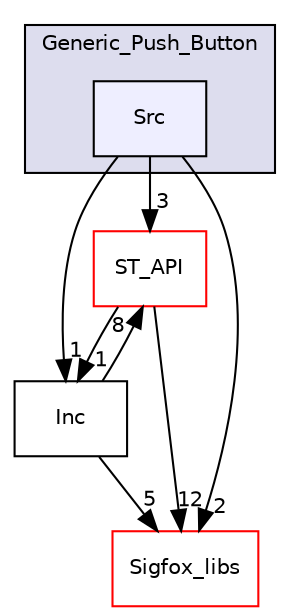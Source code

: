 digraph "C:/Generic_Push_Button/Src" {
  compound=true
  node [ fontsize="10", fontname="Helvetica"];
  edge [ labelfontsize="10", labelfontname="Helvetica"];
  subgraph clusterdir_00a68528b393d3b678ff8a9fe59ce2e1 {
    graph [ bgcolor="#ddddee", pencolor="black", label="Generic_Push_Button" fontname="Helvetica", fontsize="10", URL="dir_00a68528b393d3b678ff8a9fe59ce2e1.html"]
  dir_00c95e35d9ca96378904f8597810e51a [shape=box, label="Src", style="filled", fillcolor="#eeeeff", pencolor="black", URL="dir_00c95e35d9ca96378904f8597810e51a.html"];
  }
  dir_c4d9a9c269c47f78f32b38b2f4649794 [shape=box label="ST_API" fillcolor="white" style="filled" color="red" URL="dir_c4d9a9c269c47f78f32b38b2f4649794.html"];
  dir_71dea21847ce39c42904651b7ed91dda [shape=box label="Inc" URL="dir_71dea21847ce39c42904651b7ed91dda.html"];
  dir_1a536925bd7386c694430b43ba783044 [shape=box label="Sigfox_libs" fillcolor="white" style="filled" color="red" URL="dir_1a536925bd7386c694430b43ba783044.html"];
  dir_c4d9a9c269c47f78f32b38b2f4649794->dir_71dea21847ce39c42904651b7ed91dda [headlabel="1", labeldistance=1.5 headhref="dir_000016_000012.html"];
  dir_c4d9a9c269c47f78f32b38b2f4649794->dir_1a536925bd7386c694430b43ba783044 [headlabel="12", labeldistance=1.5 headhref="dir_000016_000013.html"];
  dir_00c95e35d9ca96378904f8597810e51a->dir_c4d9a9c269c47f78f32b38b2f4649794 [headlabel="3", labeldistance=1.5 headhref="dir_000015_000016.html"];
  dir_00c95e35d9ca96378904f8597810e51a->dir_71dea21847ce39c42904651b7ed91dda [headlabel="1", labeldistance=1.5 headhref="dir_000015_000012.html"];
  dir_00c95e35d9ca96378904f8597810e51a->dir_1a536925bd7386c694430b43ba783044 [headlabel="2", labeldistance=1.5 headhref="dir_000015_000013.html"];
  dir_71dea21847ce39c42904651b7ed91dda->dir_c4d9a9c269c47f78f32b38b2f4649794 [headlabel="8", labeldistance=1.5 headhref="dir_000012_000016.html"];
  dir_71dea21847ce39c42904651b7ed91dda->dir_1a536925bd7386c694430b43ba783044 [headlabel="5", labeldistance=1.5 headhref="dir_000012_000013.html"];
}
